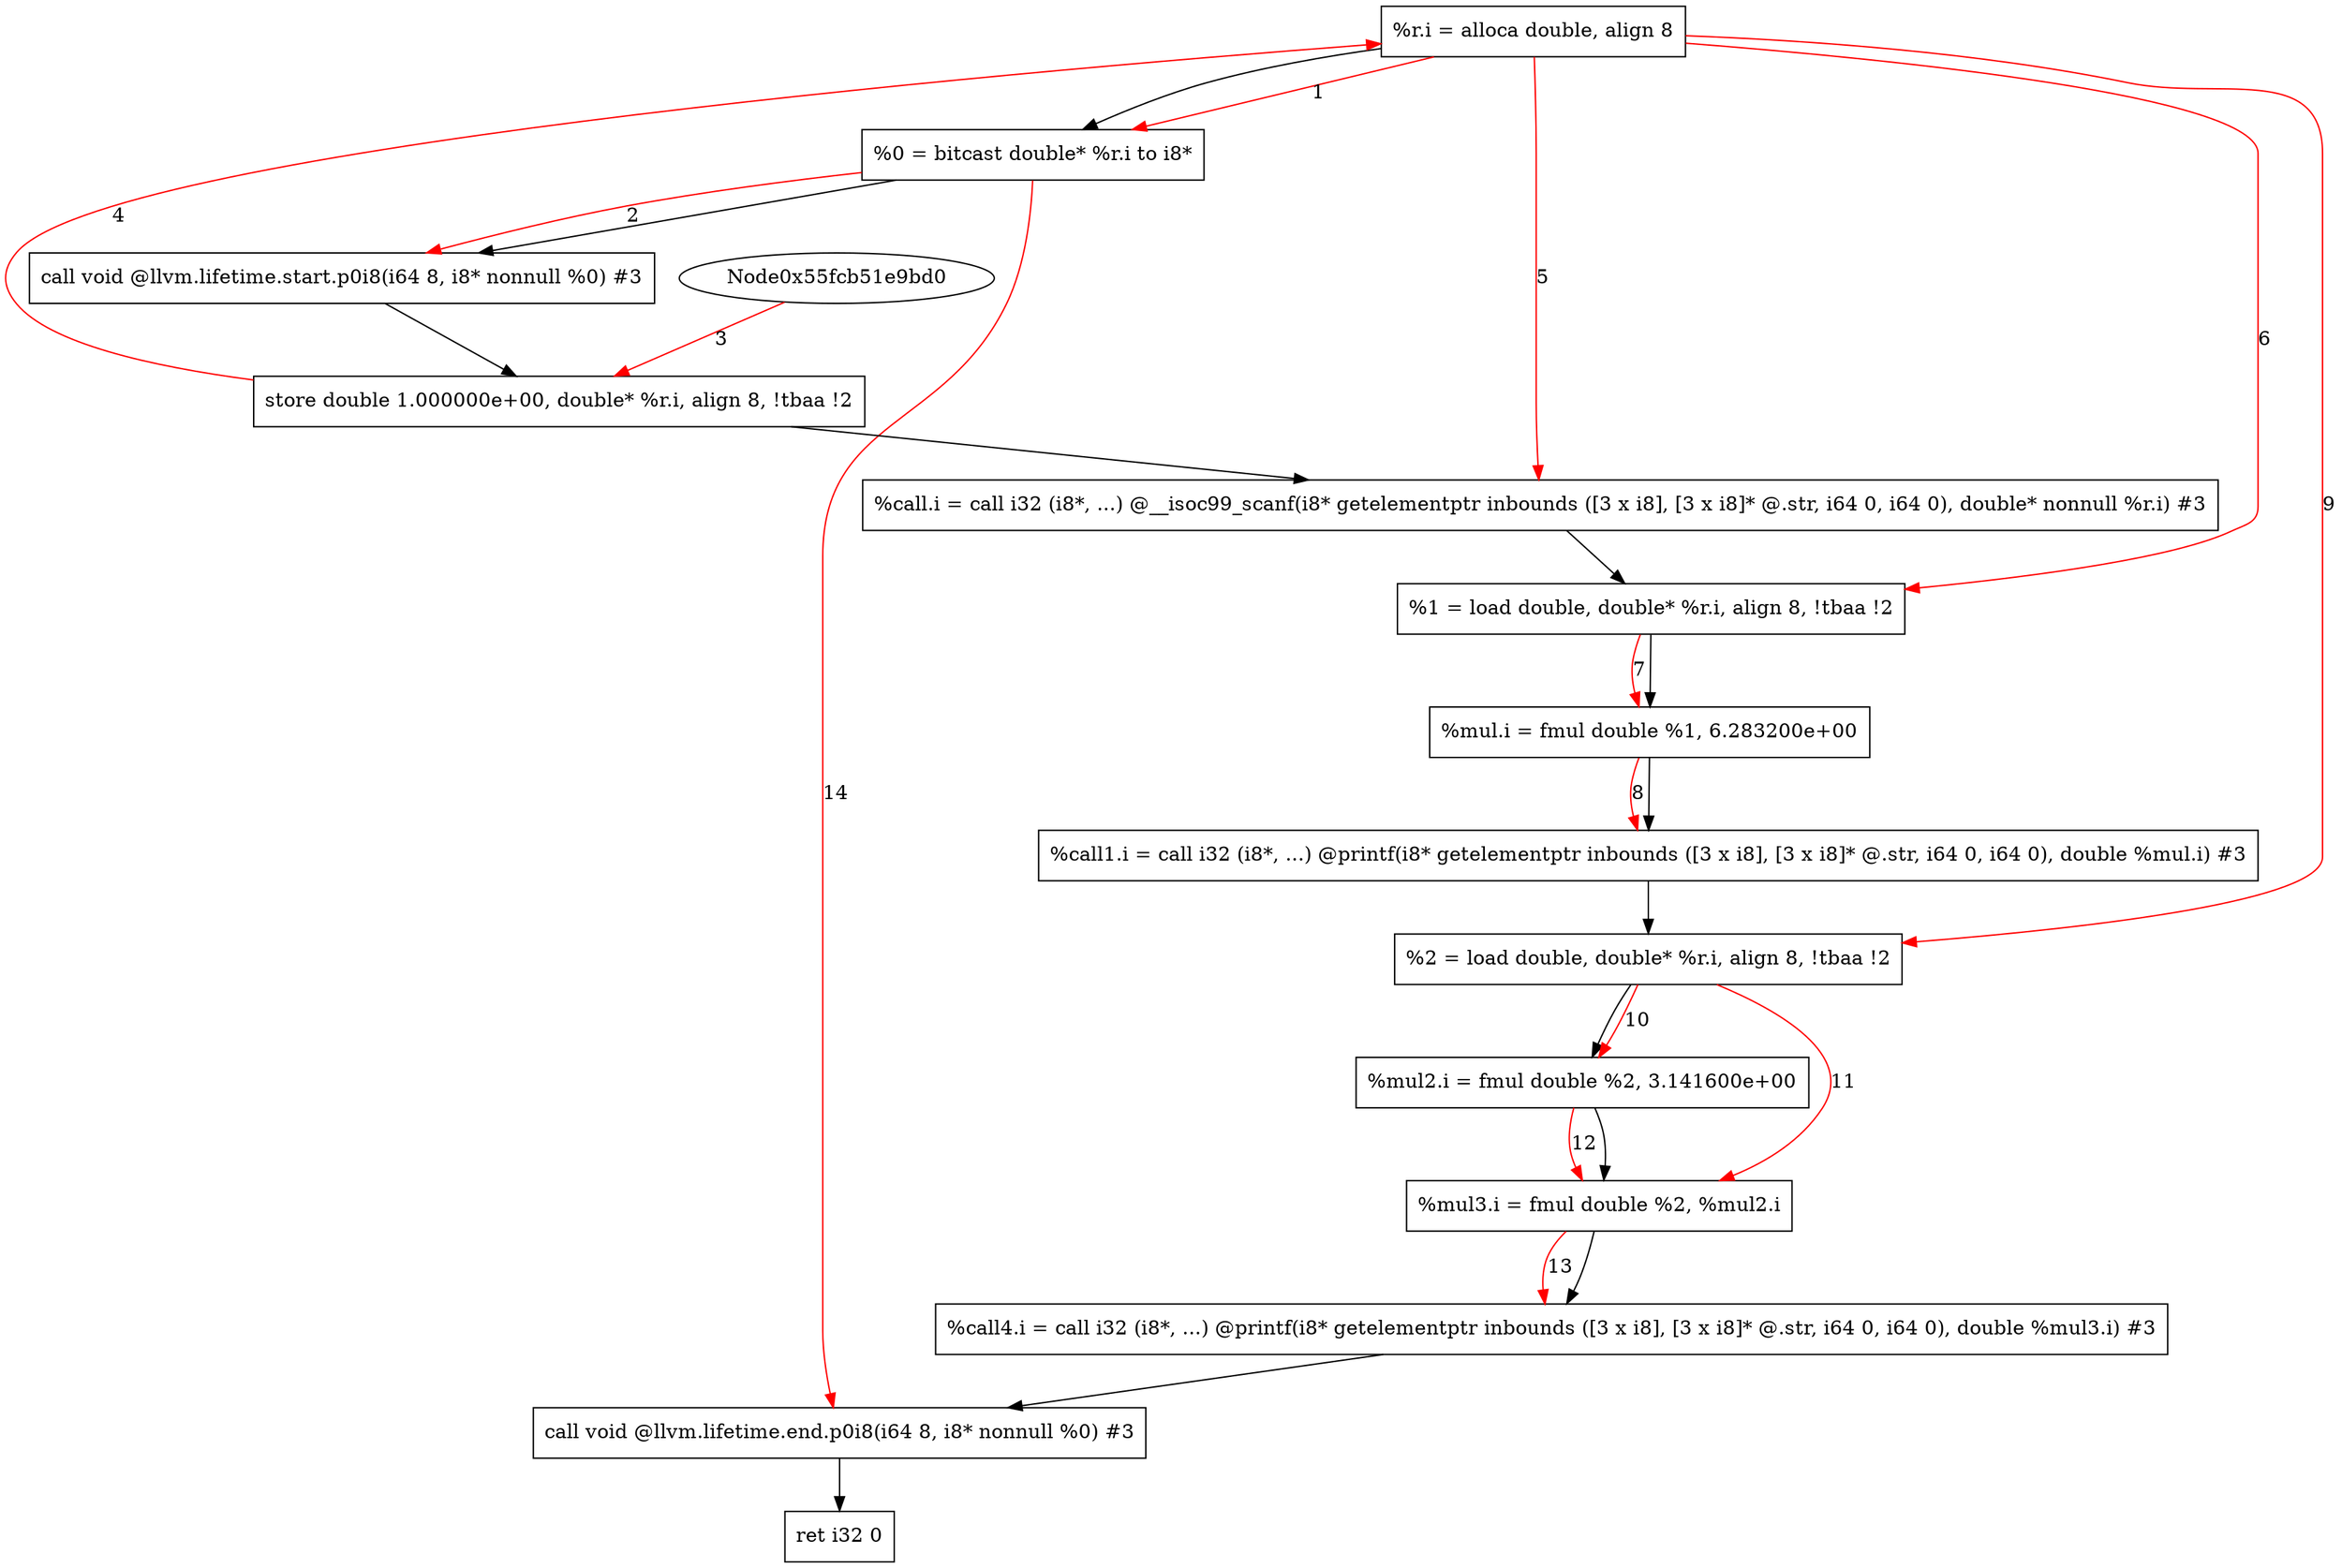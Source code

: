 digraph "CDFG for'main' function" {
	Node0x55fcb51eae48[shape=record, label="  %r.i = alloca double, align 8"]
	Node0x55fcb51ec338[shape=record, label="  %0 = bitcast double* %r.i to i8*"]
	Node0x55fcb51ec4a8[shape=record, label="  call void @llvm.lifetime.start.p0i8(i64 8, i8* nonnull %0) #3"]
	Node0x55fcb51ec580[shape=record, label="  store double 1.000000e+00, double* %r.i, align 8, !tbaa !2"]
	Node0x55fcb51ec618[shape=record, label="  %call.i = call i32 (i8*, ...) @__isoc99_scanf(i8* getelementptr inbounds ([3 x i8], [3 x i8]* @.str, i64 0, i64 0), double* nonnull %r.i) #3"]
	Node0x55fcb51ec6d8[shape=record, label="  %1 = load double, double* %r.i, align 8, !tbaa !2"]
	Node0x55fcb51ec770[shape=record, label="  %mul.i = fmul double %1, 6.283200e+00"]
	Node0x55fcb51ec818[shape=record, label="  %call1.i = call i32 (i8*, ...) @printf(i8* getelementptr inbounds ([3 x i8], [3 x i8]* @.str, i64 0, i64 0), double %mul.i) #3"]
	Node0x55fcb51ec8f8[shape=record, label="  %2 = load double, double* %r.i, align 8, !tbaa !2"]
	Node0x55fcb51ec970[shape=record, label="  %mul2.i = fmul double %2, 3.141600e+00"]
	Node0x55fcb51ec9e0[shape=record, label="  %mul3.i = fmul double %2, %mul2.i"]
	Node0x55fcb51ecaa8[shape=record, label="  %call4.i = call i32 (i8*, ...) @printf(i8* getelementptr inbounds ([3 x i8], [3 x i8]* @.str, i64 0, i64 0), double %mul3.i) #3"]
	Node0x55fcb51ecc48[shape=record, label="  call void @llvm.lifetime.end.p0i8(i64 8, i8* nonnull %0) #3"]
	Node0x55fcb51ecd08[shape=record, label="  ret i32 0"]
	Node0x55fcb51eae48 -> Node0x55fcb51ec338
	Node0x55fcb51ec338 -> Node0x55fcb51ec4a8
	Node0x55fcb51ec4a8 -> Node0x55fcb51ec580
	Node0x55fcb51ec580 -> Node0x55fcb51ec618
	Node0x55fcb51ec618 -> Node0x55fcb51ec6d8
	Node0x55fcb51ec6d8 -> Node0x55fcb51ec770
	Node0x55fcb51ec770 -> Node0x55fcb51ec818
	Node0x55fcb51ec818 -> Node0x55fcb51ec8f8
	Node0x55fcb51ec8f8 -> Node0x55fcb51ec970
	Node0x55fcb51ec970 -> Node0x55fcb51ec9e0
	Node0x55fcb51ec9e0 -> Node0x55fcb51ecaa8
	Node0x55fcb51ecaa8 -> Node0x55fcb51ecc48
	Node0x55fcb51ecc48 -> Node0x55fcb51ecd08
edge [color=red]
	Node0x55fcb51eae48 -> Node0x55fcb51ec338[label="1"]
	Node0x55fcb51ec338 -> Node0x55fcb51ec4a8[label="2"]
	Node0x55fcb51e9bd0 -> Node0x55fcb51ec580[label="3"]
	Node0x55fcb51ec580 -> Node0x55fcb51eae48[label="4"]
	Node0x55fcb51eae48 -> Node0x55fcb51ec618[label="5"]
	Node0x55fcb51eae48 -> Node0x55fcb51ec6d8[label="6"]
	Node0x55fcb51ec6d8 -> Node0x55fcb51ec770[label="7"]
	Node0x55fcb51ec770 -> Node0x55fcb51ec818[label="8"]
	Node0x55fcb51eae48 -> Node0x55fcb51ec8f8[label="9"]
	Node0x55fcb51ec8f8 -> Node0x55fcb51ec970[label="10"]
	Node0x55fcb51ec8f8 -> Node0x55fcb51ec9e0[label="11"]
	Node0x55fcb51ec970 -> Node0x55fcb51ec9e0[label="12"]
	Node0x55fcb51ec9e0 -> Node0x55fcb51ecaa8[label="13"]
	Node0x55fcb51ec338 -> Node0x55fcb51ecc48[label="14"]
}
